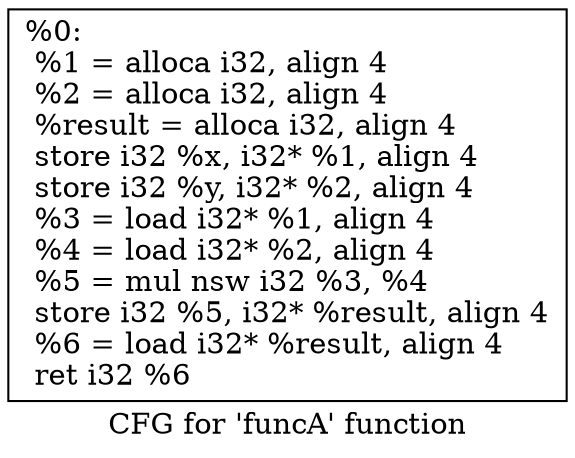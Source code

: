 digraph "CFG for 'funcA' function" {
	label="CFG for 'funcA' function";

	Node0xe4eca0 [shape=record,label="{%0:\l  %1 = alloca i32, align 4\l  %2 = alloca i32, align 4\l  %result = alloca i32, align 4\l  store i32 %x, i32* %1, align 4\l  store i32 %y, i32* %2, align 4\l  %3 = load i32* %1, align 4\l  %4 = load i32* %2, align 4\l  %5 = mul nsw i32 %3, %4\l  store i32 %5, i32* %result, align 4\l  %6 = load i32* %result, align 4\l  ret i32 %6\l}"];
}
